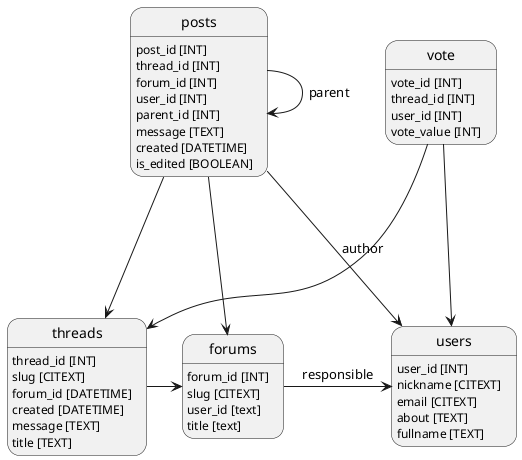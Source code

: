 @startuml

posts: post_id [INT]
posts: thread_id [INT]
posts: forum_id [INT]
posts: user_id [INT]
posts: parent_id [INT]
posts: message [TEXT]
posts: created [DATETIME]
posts: is_edited [BOOLEAN]
posts ---> forums
posts ---> users : author
posts ---> threads
posts -> posts: parent

vote: vote_id [INT]
vote: thread_id [INT]
vote: user_id [INT]
vote: vote_value [INT]
vote ---> users
vote ---> threads

users: user_id [INT]
users: nickname [CITEXT]
users: email [CITEXT]
users: about [TEXT]
users: fullname [TEXT]

forums: forum_id [INT]
forums: slug [CITEXT]
forums: user_id [text]
forums: title [text]
forums -> users: responsible

threads: thread_id [INT]
threads: slug [CITEXT]
threads: forum_id [DATETIME]
threads: created [DATETIME]
threads: message [TEXT]
threads: title [TEXT]
threads -> forums


@enduml
